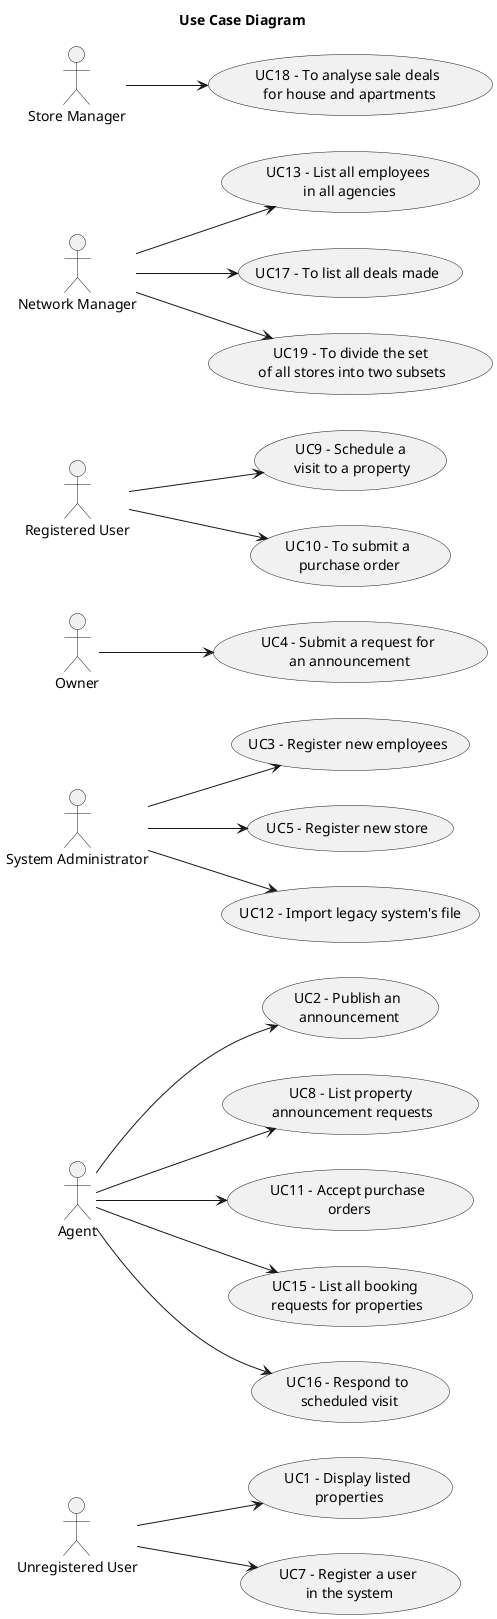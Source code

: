 @startuml
'skinparam monochrome true
skinparam packageStyle rectangle
'skinparam shadowing false

skinparam rectangle{
    BorderColor yellow
}

title Use Case Diagram

left to right direction

    usecase "UC1 - Display listed\n properties" as UC1
        "Unregistered User" --> UC1
    usecase "UC2 - Publish an\n announcement" as UC2
        "Agent" --> UC2
    usecase "UC3 - Register new employees" as UC3
        "System Administrator" --> UC3
    usecase "UC4 - Submit a request for\n an announcement" as UC4
        "Owner" --> UC4
    usecase "UC5 - Register new store" as UC5
        "System Administrator" --> UC5
    usecase "UC7 - Register a user\n in the system" as UC7
        "Unregistered User" --> UC7
    usecase "UC8 - List property\n announcement requests" as UC8
       "Agent" --> UC8
    usecase "UC9 - Schedule a\n visit to a property" as UC9
       "Registered User" --> UC9
    usecase "UC10 - To submit a\n purchase order" as UC10
       "Registered User" --> UC10
    usecase "UC11 - Accept purchase\n orders" as UC11
       "Agent" --> UC11
    usecase "UC12 - Import legacy system's file" as UC12
       "System Administrator" --> UC12
    usecase "UC13 - List all employees\n in all agencies" as UC13
       "Network Manager" --> UC13
    usecase "UC15 - List all booking\n requests for properties" as UC15
       "Agent" --> UC15
    usecase "UC16 - Respond to\n scheduled visit" as UC16
       "Agent" --> UC16
    usecase "UC17 - To list all deals made" as UC17
       "Network Manager" --> UC17
    usecase "UC18 - To analyse sale deals\n for house and apartments" as UC18
       "Store Manager" --> UC18
    usecase "UC19 - To divide the set\n of all stores into two subsets" as UC19
       "Network Manager" --> UC19

@enduml